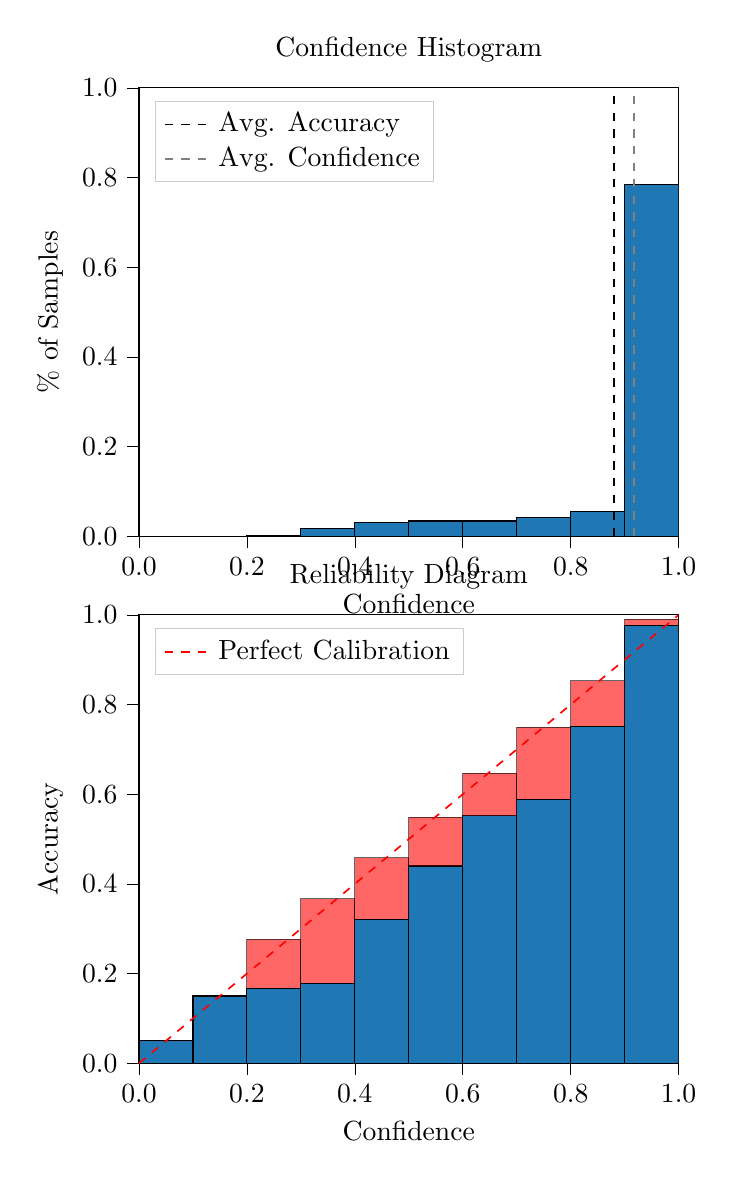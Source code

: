 % This file was created by tikzplotlib v0.9.8.
\begin{tikzpicture}

\definecolor{color0}{rgb}{0.122,0.467,0.706}

\begin{groupplot}[group style={group size=1 by 2}]
\nextgroupplot[
legend cell align={left},
legend style={
  fill opacity=0.8,
  draw opacity=1,
  text opacity=1,
  at={(0.03,0.97)},
  anchor=north west,
  draw=white!80!black
},
tick align=outside,
tick pos=left,
title={Confidence Histogram},
x grid style={white!69.02!black},
xlabel={Confidence},
xmin=0, xmax=1,
xtick style={color=black},
xtick={0,0.2,0.4,0.6,0.8,1},
xticklabels={0.0,0.2,0.4,0.6,0.8,1.0},
y grid style={white!69.02!black},
ylabel={\% of Samples},
ymin=0, ymax=1,
ytick style={color=black},
ytick={0,0.2,0.4,0.6,0.8,1},
yticklabels={0.0,0.2,0.4,0.6,0.8,1.0}
]
\draw[draw=black,fill=color0] (axis cs:-6.939e-18,0) rectangle (axis cs:0.1,0);
\draw[draw=black,fill=color0] (axis cs:0.1,0) rectangle (axis cs:0.2,0);
\draw[draw=black,fill=color0] (axis cs:0.2,0) rectangle (axis cs:0.3,0.001);
\draw[draw=black,fill=color0] (axis cs:0.3,0) rectangle (axis cs:0.4,0.018);
\draw[draw=black,fill=color0] (axis cs:0.4,0) rectangle (axis cs:0.5,0.03);
\draw[draw=black,fill=color0] (axis cs:0.5,0) rectangle (axis cs:0.6,0.034);
\draw[draw=black,fill=color0] (axis cs:0.6,0) rectangle (axis cs:0.7,0.034);
\draw[draw=black,fill=color0] (axis cs:0.7,0) rectangle (axis cs:0.8,0.041);
\draw[draw=black,fill=color0] (axis cs:0.8,0) rectangle (axis cs:0.9,0.055);
\draw[draw=black,fill=color0] (axis cs:0.9,0) rectangle (axis cs:1,0.785);
\addplot [semithick, black, dashed]
table {%
0.88 0
0.88 1
};
\addlegendentry{Avg. Accuracy}
\addplot [semithick, white!50.196!black, dashed]
table {%
0.917 0
0.917 1
};
\addlegendentry{Avg. Confidence}

\nextgroupplot[
legend cell align={left},
legend style={
  fill opacity=0.8,
  draw opacity=1,
  text opacity=1,
  at={(0.03,0.97)},
  anchor=north west,
  draw=white!80!black
},
tick align=outside,
tick pos=left,
title={Reliability Diagram},
x grid style={white!69.02!black},
xlabel={Confidence},
xmin=0, xmax=1,
xtick style={color=black},
xtick={0,0.2,0.4,0.6,0.8,1},
xticklabels={0.0,0.2,0.4,0.6,0.8,1.0},
y grid style={white!69.02!black},
ylabel={Accuracy},
ymin=0, ymax=1,
ytick style={color=black},
ytick={0,0.2,0.4,0.6,0.8,1},
yticklabels={0.0,0.2,0.4,0.6,0.8,1.0}
]
\draw[draw=black,fill=color0] (axis cs:-6.939e-18,0) rectangle (axis cs:0.1,0.05);
\draw[draw=black,fill=color0] (axis cs:0.1,0) rectangle (axis cs:0.2,0.15);
\draw[draw=black,fill=color0] (axis cs:0.2,0) rectangle (axis cs:0.3,0.167);
\draw[draw=black,fill=color0] (axis cs:0.3,0) rectangle (axis cs:0.4,0.178);
\draw[draw=black,fill=color0] (axis cs:0.4,0) rectangle (axis cs:0.5,0.321);
\draw[draw=black,fill=color0] (axis cs:0.5,0) rectangle (axis cs:0.6,0.44);
\draw[draw=black,fill=color0] (axis cs:0.6,0) rectangle (axis cs:0.7,0.552);
\draw[draw=black,fill=color0] (axis cs:0.7,0) rectangle (axis cs:0.8,0.589);
\draw[draw=black,fill=color0] (axis cs:0.8,0) rectangle (axis cs:0.9,0.752);
\draw[draw=black,fill=color0] (axis cs:0.9,0) rectangle (axis cs:1,0.977);
\draw[draw=black,fill=red,opacity=0.6] (axis cs:-6.939e-18,0.05) rectangle (axis cs:0.1,0.05);
\draw[draw=black,fill=red,opacity=0.6] (axis cs:0.1,0.15) rectangle (axis cs:0.2,0.15);
\draw[draw=black,fill=red,opacity=0.6] (axis cs:0.2,0.167) rectangle (axis cs:0.3,0.277);
\draw[draw=black,fill=red,opacity=0.6] (axis cs:0.3,0.178) rectangle (axis cs:0.4,0.367);
\draw[draw=black,fill=red,opacity=0.6] (axis cs:0.4,0.321) rectangle (axis cs:0.5,0.458);
\draw[draw=black,fill=red,opacity=0.6] (axis cs:0.5,0.44) rectangle (axis cs:0.6,0.549);
\draw[draw=black,fill=red,opacity=0.6] (axis cs:0.6,0.552) rectangle (axis cs:0.7,0.647);
\draw[draw=black,fill=red,opacity=0.6] (axis cs:0.7,0.589) rectangle (axis cs:0.8,0.749);
\draw[draw=black,fill=red,opacity=0.6] (axis cs:0.8,0.752) rectangle (axis cs:0.9,0.853);
\draw[draw=black,fill=red,opacity=0.6] (axis cs:0.9,0.977) rectangle (axis cs:1,0.99);
\addplot [semithick, red, dashed]
table {%
0 0
1 1
};
\addlegendentry{Perfect Calibration}
\end{groupplot}

\end{tikzpicture}
